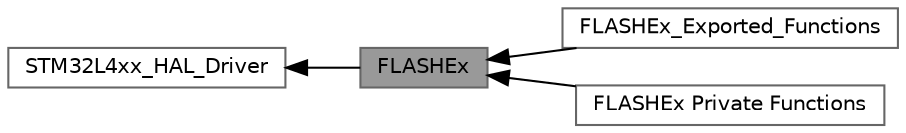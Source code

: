 digraph "FLASHEx"
{
 // LATEX_PDF_SIZE
  bgcolor="transparent";
  edge [fontname=Helvetica,fontsize=10,labelfontname=Helvetica,labelfontsize=10];
  node [fontname=Helvetica,fontsize=10,shape=box,height=0.2,width=0.4];
  rankdir=LR;
  Node1 [id="Node000001",label="FLASHEx",height=0.2,width=0.4,color="gray40", fillcolor="grey60", style="filled", fontcolor="black",tooltip="FLASH Extended HAL module driver"];
  Node3 [id="Node000003",label="FLASHEx_Exported_Functions",height=0.2,width=0.4,color="grey40", fillcolor="white", style="filled",URL="$group___f_l_a_s_h_ex___exported___functions.html",tooltip=" "];
  Node4 [id="Node000004",label="FLASHEx Private Functions",height=0.2,width=0.4,color="grey40", fillcolor="white", style="filled",URL="$group___f_l_a_s_h_ex___private___functions.html",tooltip=" "];
  Node2 [id="Node000002",label="STM32L4xx_HAL_Driver",height=0.2,width=0.4,color="grey40", fillcolor="white", style="filled",URL="$group___s_t_m32_l4xx___h_a_l___driver.html",tooltip=" "];
  Node2->Node1 [shape=plaintext, dir="back", style="solid"];
  Node1->Node3 [shape=plaintext, dir="back", style="solid"];
  Node1->Node4 [shape=plaintext, dir="back", style="solid"];
}
